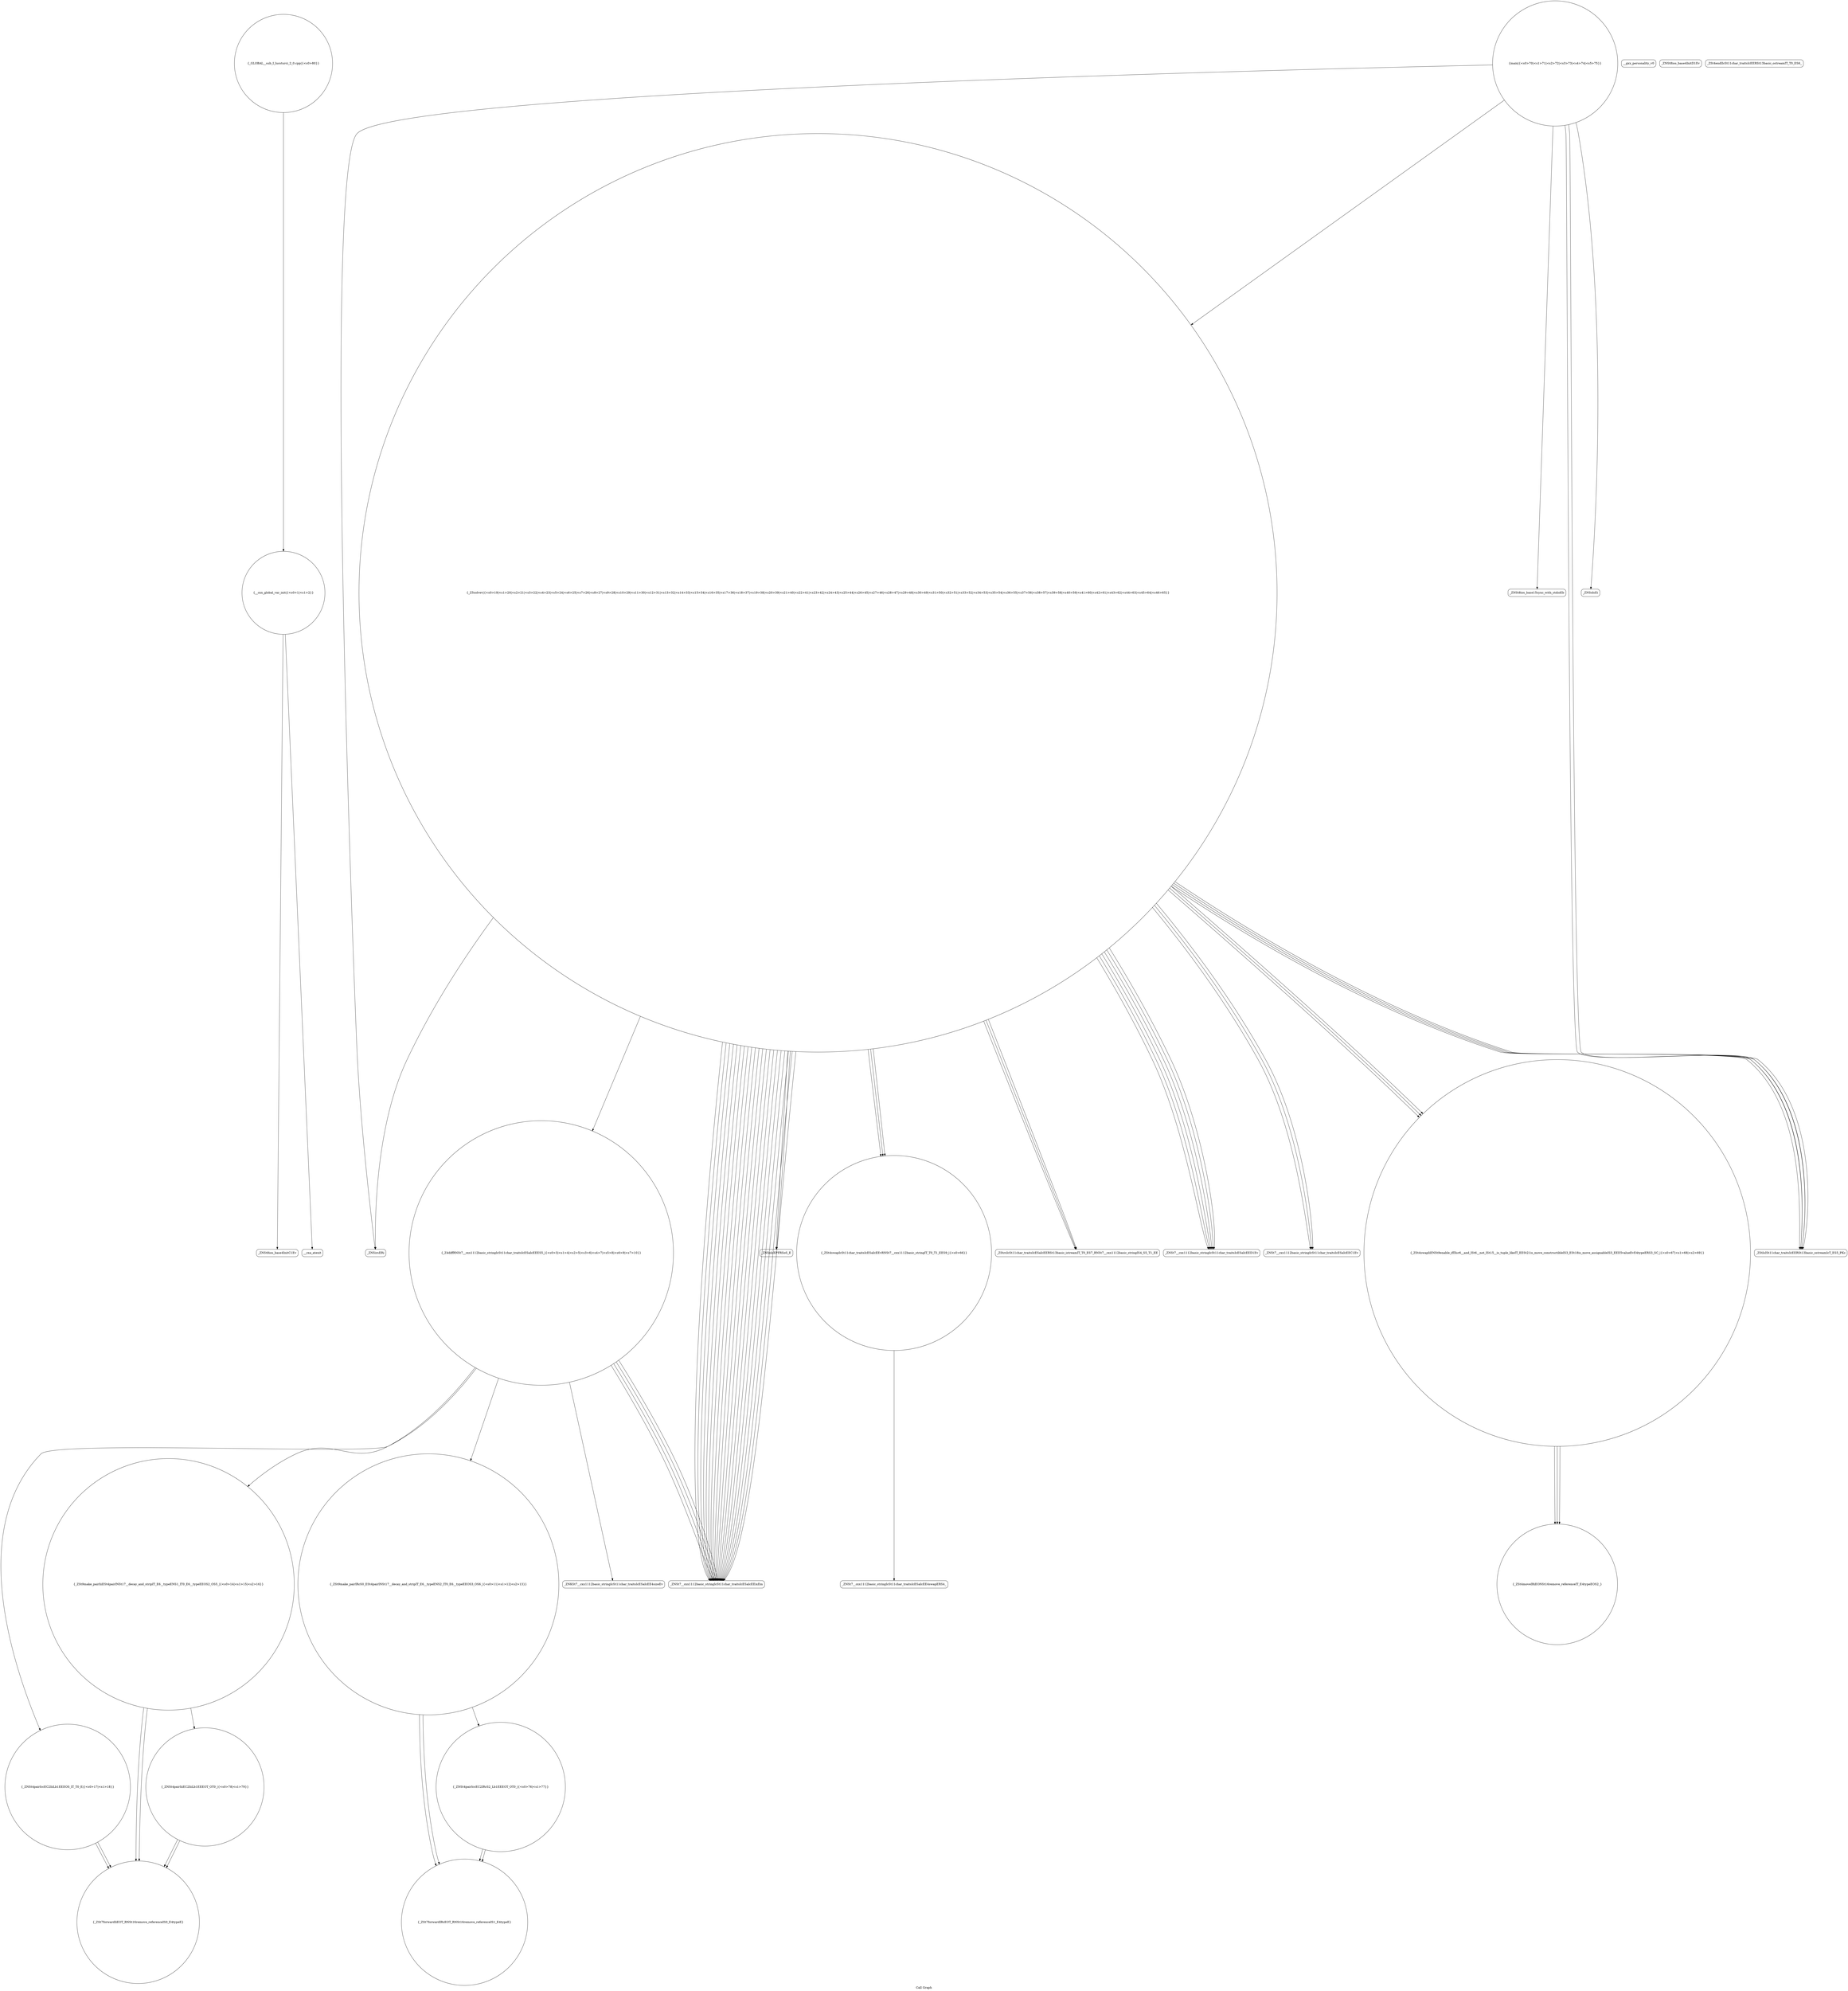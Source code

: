 digraph "Call Graph" {
	label="Call Graph";

	Node0x561a75d23170 [shape=record,shape=circle,label="{__cxx_global_var_init|{<s0>1|<s1>2}}"];
	Node0x561a75d23170:s0 -> Node0x561a75d23600[color=black];
	Node0x561a75d23170:s1 -> Node0x561a75d23700[color=black];
	Node0x561a75d24280 [shape=record,shape=circle,label="{_ZSt7forwardIiEOT_RNSt16remove_referenceIS0_E4typeE}"];
	Node0x561a75d23900 [shape=record,shape=circle,label="{_ZSt9make_pairIRcS0_ESt4pairINSt17__decay_and_stripIT_E6__typeENS2_IT0_E6__typeEEOS3_OS6_|{<s0>11|<s1>12|<s2>13}}"];
	Node0x561a75d23900:s0 -> Node0x561a75d24180[color=black];
	Node0x561a75d23900:s1 -> Node0x561a75d24180[color=black];
	Node0x561a75d23900:s2 -> Node0x561a75d24200[color=black];
	Node0x561a75d23c80 [shape=record,shape=Mrecord,label="{__gxx_personality_v0}"];
	Node0x561a75d24000 [shape=record,shape=circle,label="{main|{<s0>70|<s1>71|<s2>72|<s3>73|<s4>74|<s5>75}}"];
	Node0x561a75d24000:s0 -> Node0x561a75d24080[color=black];
	Node0x561a75d24000:s1 -> Node0x561a75d23b00[color=black];
	Node0x561a75d24000:s2 -> Node0x561a75d23d00[color=black];
	Node0x561a75d24000:s3 -> Node0x561a75d24100[color=black];
	Node0x561a75d24000:s4 -> Node0x561a75d23d00[color=black];
	Node0x561a75d24000:s5 -> Node0x561a75d23a80[color=black];
	Node0x561a75d23680 [shape=record,shape=Mrecord,label="{_ZNSt8ios_base4InitD1Ev}"];
	Node0x561a75d24380 [shape=record,shape=Mrecord,label="{_ZNSt7__cxx1112basic_stringIcSt11char_traitsIcESaIcEE4swapERS4_}"];
	Node0x561a75d23a00 [shape=record,shape=circle,label="{_ZNSt4pairIccEC2IiiLb1EEEOS_IT_T0_E|{<s0>17|<s1>18}}"];
	Node0x561a75d23a00:s0 -> Node0x561a75d24280[color=black];
	Node0x561a75d23a00:s1 -> Node0x561a75d24280[color=black];
	Node0x561a75d23d80 [shape=record,shape=Mrecord,label="{_ZNSolsEPFRSoS_E}"];
	Node0x561a75d24100 [shape=record,shape=Mrecord,label="{_ZNSolsEi}"];
	Node0x561a75d23780 [shape=record,shape=circle,label="{_Z4diffRNSt7__cxx1112basic_stringIcSt11char_traitsIcESaIcEEES5_|{<s0>3|<s1>4|<s2>5|<s3>6|<s4>7|<s5>8|<s6>9|<s7>10}}"];
	Node0x561a75d23780:s0 -> Node0x561a75d23800[color=black];
	Node0x561a75d23780:s1 -> Node0x561a75d23880[color=black];
	Node0x561a75d23780:s2 -> Node0x561a75d23880[color=black];
	Node0x561a75d23780:s3 -> Node0x561a75d23880[color=black];
	Node0x561a75d23780:s4 -> Node0x561a75d23880[color=black];
	Node0x561a75d23780:s5 -> Node0x561a75d23900[color=black];
	Node0x561a75d23780:s6 -> Node0x561a75d23980[color=black];
	Node0x561a75d23780:s7 -> Node0x561a75d23a00[color=black];
	Node0x561a75d24480 [shape=record,shape=circle,label="{_GLOBAL__sub_I_lucsturci_2_0.cpp|{<s0>80}}"];
	Node0x561a75d24480:s0 -> Node0x561a75d23170[color=black];
	Node0x561a75d23b00 [shape=record,shape=Mrecord,label="{_ZNSirsERi}"];
	Node0x561a75d23e80 [shape=record,shape=circle,label="{_ZSt4swapIcSt11char_traitsIcESaIcEEvRNSt7__cxx1112basic_stringIT_T0_T1_EES9_|{<s0>66}}"];
	Node0x561a75d23e80:s0 -> Node0x561a75d24380[color=black];
	Node0x561a75d24200 [shape=record,shape=circle,label="{_ZNSt4pairIccEC2IRcS2_Lb1EEEOT_OT0_|{<s0>76|<s1>77}}"];
	Node0x561a75d24200:s0 -> Node0x561a75d24180[color=black];
	Node0x561a75d24200:s1 -> Node0x561a75d24180[color=black];
	Node0x561a75d23880 [shape=record,shape=Mrecord,label="{_ZNSt7__cxx1112basic_stringIcSt11char_traitsIcESaIcEEixEm}"];
	Node0x561a75d23c00 [shape=record,shape=Mrecord,label="{_ZStrsIcSt11char_traitsIcESaIcEERSt13basic_istreamIT_T0_ES7_RNSt7__cxx1112basic_stringIS4_S5_T1_EE}"];
	Node0x561a75d23f80 [shape=record,shape=Mrecord,label="{_ZNSt7__cxx1112basic_stringIcSt11char_traitsIcESaIcEED1Ev}"];
	Node0x561a75d23600 [shape=record,shape=Mrecord,label="{_ZNSt8ios_base4InitC1Ev}"];
	Node0x561a75d24300 [shape=record,shape=circle,label="{_ZNSt4pairIiiEC2IiiLb1EEEOT_OT0_|{<s0>78|<s1>79}}"];
	Node0x561a75d24300:s0 -> Node0x561a75d24280[color=black];
	Node0x561a75d24300:s1 -> Node0x561a75d24280[color=black];
	Node0x561a75d23980 [shape=record,shape=circle,label="{_ZSt9make_pairIiiESt4pairINSt17__decay_and_stripIT_E6__typeENS1_IT0_E6__typeEEOS2_OS5_|{<s0>14|<s1>15|<s2>16}}"];
	Node0x561a75d23980:s0 -> Node0x561a75d24280[color=black];
	Node0x561a75d23980:s1 -> Node0x561a75d24280[color=black];
	Node0x561a75d23980:s2 -> Node0x561a75d24300[color=black];
	Node0x561a75d23d00 [shape=record,shape=Mrecord,label="{_ZStlsISt11char_traitsIcEERSt13basic_ostreamIcT_ES5_PKc}"];
	Node0x561a75d24080 [shape=record,shape=Mrecord,label="{_ZNSt8ios_base15sync_with_stdioEb}"];
	Node0x561a75d23700 [shape=record,shape=Mrecord,label="{__cxa_atexit}"];
	Node0x561a75d24400 [shape=record,shape=circle,label="{_ZSt4moveIRiEONSt16remove_referenceIT_E4typeEOS2_}"];
	Node0x561a75d23a80 [shape=record,shape=circle,label="{_Z5solvev|{<s0>19|<s1>20|<s2>21|<s3>22|<s4>23|<s5>24|<s6>25|<s7>26|<s8>27|<s9>28|<s10>29|<s11>30|<s12>31|<s13>32|<s14>33|<s15>34|<s16>35|<s17>36|<s18>37|<s19>38|<s20>39|<s21>40|<s22>41|<s23>42|<s24>43|<s25>44|<s26>45|<s27>46|<s28>47|<s29>48|<s30>49|<s31>50|<s32>51|<s33>52|<s34>53|<s35>54|<s36>55|<s37>56|<s38>57|<s39>58|<s40>59|<s41>60|<s42>61|<s43>62|<s44>63|<s45>64|<s46>65}}"];
	Node0x561a75d23a80:s0 -> Node0x561a75d23b00[color=black];
	Node0x561a75d23a80:s1 -> Node0x561a75d23b80[color=black];
	Node0x561a75d23a80:s2 -> Node0x561a75d23b80[color=black];
	Node0x561a75d23a80:s3 -> Node0x561a75d23b80[color=black];
	Node0x561a75d23a80:s4 -> Node0x561a75d23c00[color=black];
	Node0x561a75d23a80:s5 -> Node0x561a75d23c00[color=black];
	Node0x561a75d23a80:s6 -> Node0x561a75d23c00[color=black];
	Node0x561a75d23a80:s7 -> Node0x561a75d23880[color=black];
	Node0x561a75d23a80:s8 -> Node0x561a75d23880[color=black];
	Node0x561a75d23a80:s9 -> Node0x561a75d23880[color=black];
	Node0x561a75d23a80:s10 -> Node0x561a75d23880[color=black];
	Node0x561a75d23a80:s11 -> Node0x561a75d23880[color=black];
	Node0x561a75d23a80:s12 -> Node0x561a75d23880[color=black];
	Node0x561a75d23a80:s13 -> Node0x561a75d23880[color=black];
	Node0x561a75d23a80:s14 -> Node0x561a75d23880[color=black];
	Node0x561a75d23a80:s15 -> Node0x561a75d23880[color=black];
	Node0x561a75d23a80:s16 -> Node0x561a75d23880[color=black];
	Node0x561a75d23a80:s17 -> Node0x561a75d23880[color=black];
	Node0x561a75d23a80:s18 -> Node0x561a75d23880[color=black];
	Node0x561a75d23a80:s19 -> Node0x561a75d23d00[color=black];
	Node0x561a75d23a80:s20 -> Node0x561a75d23d80[color=black];
	Node0x561a75d23a80:s21 -> Node0x561a75d23f80[color=black];
	Node0x561a75d23a80:s22 -> Node0x561a75d23f80[color=black];
	Node0x561a75d23a80:s23 -> Node0x561a75d23f80[color=black];
	Node0x561a75d23a80:s24 -> Node0x561a75d23880[color=black];
	Node0x561a75d23a80:s25 -> Node0x561a75d23880[color=black];
	Node0x561a75d23a80:s26 -> Node0x561a75d23e80[color=black];
	Node0x561a75d23a80:s27 -> Node0x561a75d23880[color=black];
	Node0x561a75d23a80:s28 -> Node0x561a75d23880[color=black];
	Node0x561a75d23a80:s29 -> Node0x561a75d23e80[color=black];
	Node0x561a75d23a80:s30 -> Node0x561a75d23e80[color=black];
	Node0x561a75d23a80:s31 -> Node0x561a75d23780[color=black];
	Node0x561a75d23a80:s32 -> Node0x561a75d23880[color=black];
	Node0x561a75d23a80:s33 -> Node0x561a75d23880[color=black];
	Node0x561a75d23a80:s34 -> Node0x561a75d23880[color=black];
	Node0x561a75d23a80:s35 -> Node0x561a75d23880[color=black];
	Node0x561a75d23a80:s36 -> Node0x561a75d23880[color=black];
	Node0x561a75d23a80:s37 -> Node0x561a75d23f00[color=black];
	Node0x561a75d23a80:s38 -> Node0x561a75d23f00[color=black];
	Node0x561a75d23a80:s39 -> Node0x561a75d23f00[color=black];
	Node0x561a75d23a80:s40 -> Node0x561a75d23d00[color=black];
	Node0x561a75d23a80:s41 -> Node0x561a75d23d00[color=black];
	Node0x561a75d23a80:s42 -> Node0x561a75d23d00[color=black];
	Node0x561a75d23a80:s43 -> Node0x561a75d23d80[color=black];
	Node0x561a75d23a80:s44 -> Node0x561a75d23f80[color=black];
	Node0x561a75d23a80:s45 -> Node0x561a75d23f80[color=black];
	Node0x561a75d23a80:s46 -> Node0x561a75d23f80[color=black];
	Node0x561a75d23e00 [shape=record,shape=Mrecord,label="{_ZSt4endlIcSt11char_traitsIcEERSt13basic_ostreamIT_T0_ES6_}"];
	Node0x561a75d24180 [shape=record,shape=circle,label="{_ZSt7forwardIRcEOT_RNSt16remove_referenceIS1_E4typeE}"];
	Node0x561a75d23800 [shape=record,shape=Mrecord,label="{_ZNKSt7__cxx1112basic_stringIcSt11char_traitsIcESaIcEE4sizeEv}"];
	Node0x561a75d23b80 [shape=record,shape=Mrecord,label="{_ZNSt7__cxx1112basic_stringIcSt11char_traitsIcESaIcEEC1Ev}"];
	Node0x561a75d23f00 [shape=record,shape=circle,label="{_ZSt4swapIiENSt9enable_ifIXsr6__and_ISt6__not_ISt15__is_tuple_likeIT_EESt21is_move_constructibleIS3_ESt18is_move_assignableIS3_EEE5valueEvE4typeERS3_SC_|{<s0>67|<s1>68|<s2>69}}"];
	Node0x561a75d23f00:s0 -> Node0x561a75d24400[color=black];
	Node0x561a75d23f00:s1 -> Node0x561a75d24400[color=black];
	Node0x561a75d23f00:s2 -> Node0x561a75d24400[color=black];
}
